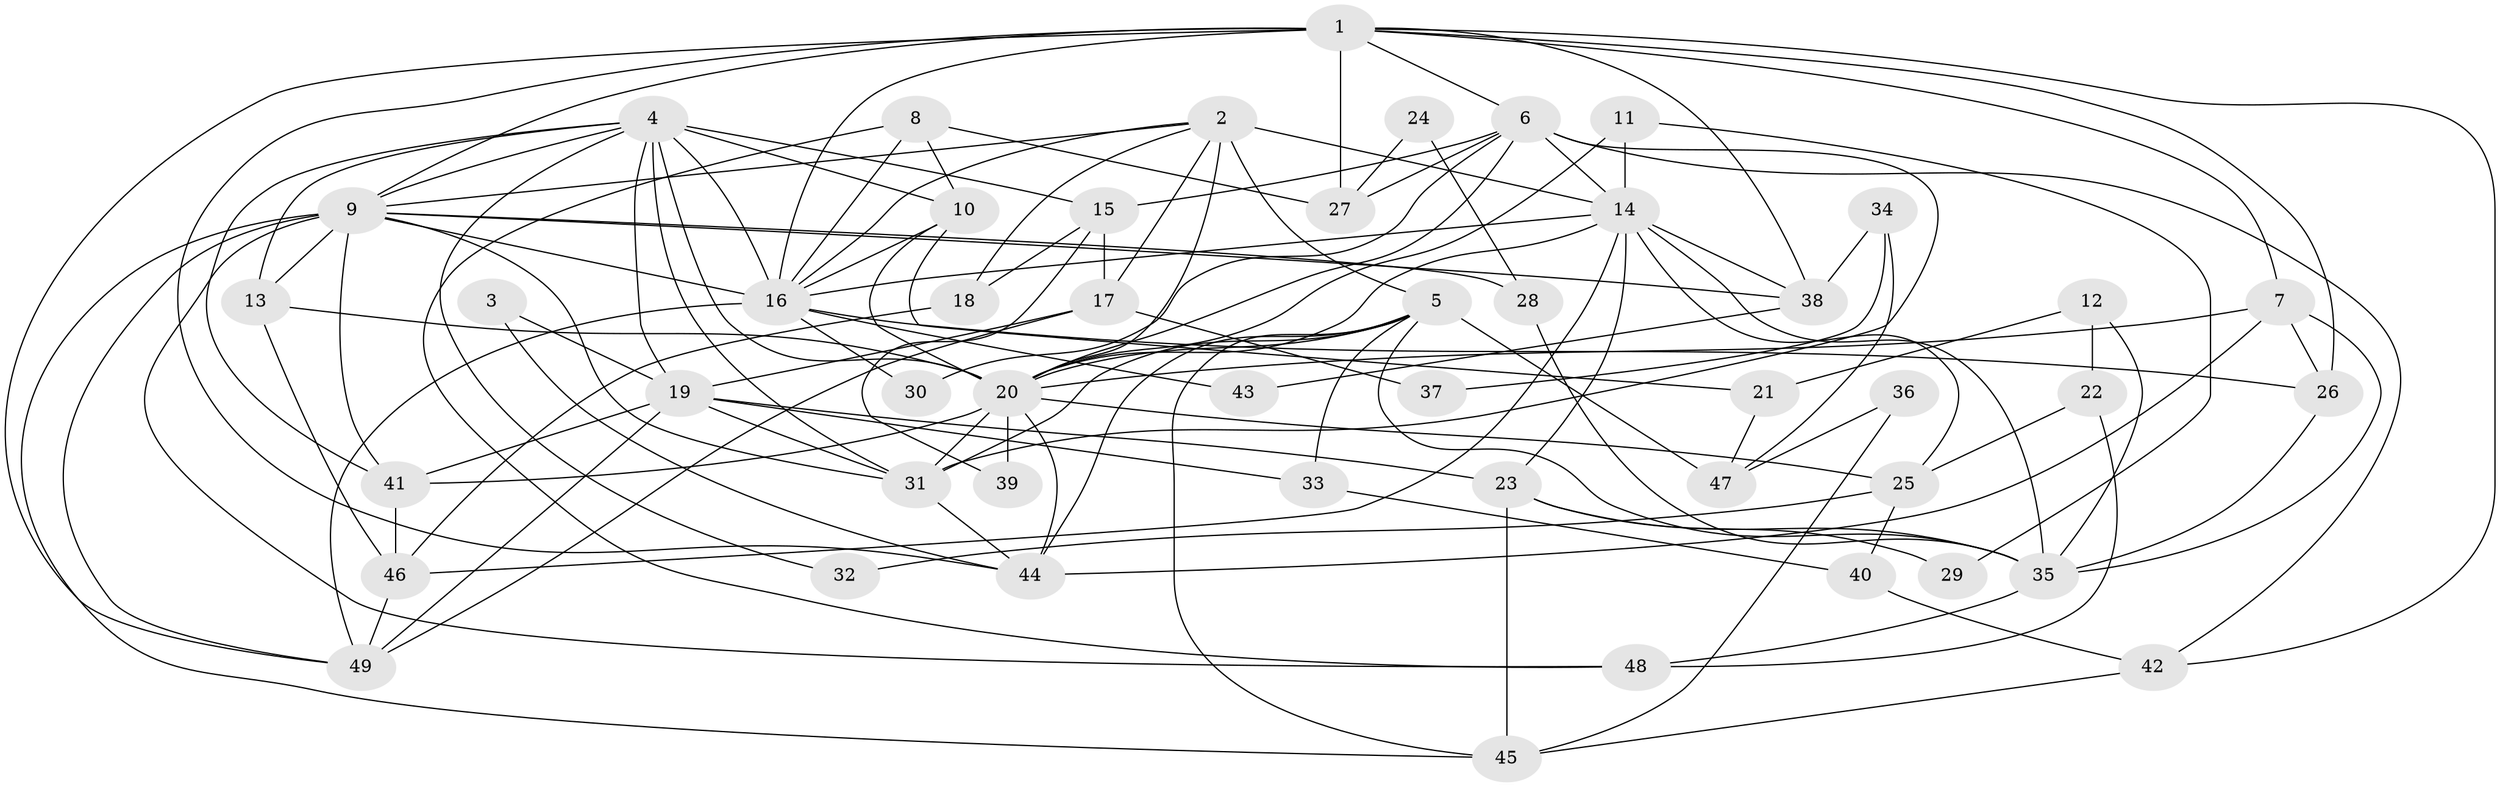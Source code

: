 // original degree distribution, {7: 0.041237113402061855, 4: 0.2268041237113402, 2: 0.14432989690721648, 6: 0.1134020618556701, 3: 0.28865979381443296, 5: 0.17525773195876287, 9: 0.010309278350515464}
// Generated by graph-tools (version 1.1) at 2025/36/03/09/25 02:36:26]
// undirected, 49 vertices, 124 edges
graph export_dot {
graph [start="1"]
  node [color=gray90,style=filled];
  1;
  2;
  3;
  4;
  5;
  6;
  7;
  8;
  9;
  10;
  11;
  12;
  13;
  14;
  15;
  16;
  17;
  18;
  19;
  20;
  21;
  22;
  23;
  24;
  25;
  26;
  27;
  28;
  29;
  30;
  31;
  32;
  33;
  34;
  35;
  36;
  37;
  38;
  39;
  40;
  41;
  42;
  43;
  44;
  45;
  46;
  47;
  48;
  49;
  1 -- 6 [weight=1.0];
  1 -- 7 [weight=1.0];
  1 -- 9 [weight=1.0];
  1 -- 16 [weight=2.0];
  1 -- 26 [weight=1.0];
  1 -- 27 [weight=1.0];
  1 -- 38 [weight=1.0];
  1 -- 42 [weight=1.0];
  1 -- 44 [weight=1.0];
  1 -- 49 [weight=1.0];
  2 -- 5 [weight=2.0];
  2 -- 9 [weight=1.0];
  2 -- 14 [weight=2.0];
  2 -- 16 [weight=1.0];
  2 -- 17 [weight=1.0];
  2 -- 18 [weight=1.0];
  2 -- 20 [weight=1.0];
  3 -- 19 [weight=1.0];
  3 -- 44 [weight=1.0];
  4 -- 9 [weight=1.0];
  4 -- 10 [weight=1.0];
  4 -- 13 [weight=1.0];
  4 -- 15 [weight=2.0];
  4 -- 16 [weight=1.0];
  4 -- 19 [weight=1.0];
  4 -- 20 [weight=1.0];
  4 -- 31 [weight=1.0];
  4 -- 32 [weight=1.0];
  4 -- 41 [weight=1.0];
  5 -- 20 [weight=1.0];
  5 -- 31 [weight=1.0];
  5 -- 33 [weight=1.0];
  5 -- 35 [weight=1.0];
  5 -- 44 [weight=1.0];
  5 -- 45 [weight=1.0];
  5 -- 47 [weight=1.0];
  6 -- 14 [weight=2.0];
  6 -- 15 [weight=2.0];
  6 -- 20 [weight=1.0];
  6 -- 27 [weight=1.0];
  6 -- 30 [weight=1.0];
  6 -- 31 [weight=3.0];
  6 -- 42 [weight=1.0];
  7 -- 20 [weight=3.0];
  7 -- 26 [weight=1.0];
  7 -- 35 [weight=2.0];
  7 -- 44 [weight=1.0];
  8 -- 10 [weight=1.0];
  8 -- 16 [weight=1.0];
  8 -- 27 [weight=1.0];
  8 -- 48 [weight=1.0];
  9 -- 13 [weight=2.0];
  9 -- 16 [weight=1.0];
  9 -- 28 [weight=1.0];
  9 -- 31 [weight=2.0];
  9 -- 38 [weight=1.0];
  9 -- 41 [weight=1.0];
  9 -- 45 [weight=1.0];
  9 -- 48 [weight=1.0];
  9 -- 49 [weight=1.0];
  10 -- 16 [weight=1.0];
  10 -- 20 [weight=1.0];
  10 -- 21 [weight=1.0];
  11 -- 14 [weight=1.0];
  11 -- 20 [weight=1.0];
  11 -- 29 [weight=1.0];
  12 -- 21 [weight=1.0];
  12 -- 22 [weight=1.0];
  12 -- 35 [weight=1.0];
  13 -- 20 [weight=1.0];
  13 -- 46 [weight=1.0];
  14 -- 16 [weight=1.0];
  14 -- 20 [weight=1.0];
  14 -- 23 [weight=2.0];
  14 -- 25 [weight=2.0];
  14 -- 35 [weight=1.0];
  14 -- 38 [weight=1.0];
  14 -- 46 [weight=1.0];
  15 -- 17 [weight=1.0];
  15 -- 18 [weight=1.0];
  15 -- 39 [weight=1.0];
  16 -- 26 [weight=1.0];
  16 -- 30 [weight=1.0];
  16 -- 43 [weight=1.0];
  16 -- 49 [weight=1.0];
  17 -- 19 [weight=1.0];
  17 -- 37 [weight=1.0];
  17 -- 49 [weight=1.0];
  18 -- 46 [weight=1.0];
  19 -- 23 [weight=1.0];
  19 -- 31 [weight=1.0];
  19 -- 33 [weight=1.0];
  19 -- 41 [weight=1.0];
  19 -- 49 [weight=1.0];
  20 -- 25 [weight=1.0];
  20 -- 31 [weight=1.0];
  20 -- 39 [weight=2.0];
  20 -- 41 [weight=2.0];
  20 -- 44 [weight=1.0];
  21 -- 47 [weight=1.0];
  22 -- 25 [weight=1.0];
  22 -- 48 [weight=1.0];
  23 -- 29 [weight=1.0];
  23 -- 35 [weight=1.0];
  23 -- 45 [weight=1.0];
  24 -- 27 [weight=1.0];
  24 -- 28 [weight=1.0];
  25 -- 32 [weight=1.0];
  25 -- 40 [weight=1.0];
  26 -- 35 [weight=1.0];
  28 -- 35 [weight=1.0];
  31 -- 44 [weight=1.0];
  33 -- 40 [weight=1.0];
  34 -- 37 [weight=1.0];
  34 -- 38 [weight=1.0];
  34 -- 47 [weight=1.0];
  35 -- 48 [weight=1.0];
  36 -- 45 [weight=1.0];
  36 -- 47 [weight=1.0];
  38 -- 43 [weight=1.0];
  40 -- 42 [weight=1.0];
  41 -- 46 [weight=1.0];
  42 -- 45 [weight=1.0];
  46 -- 49 [weight=1.0];
}
